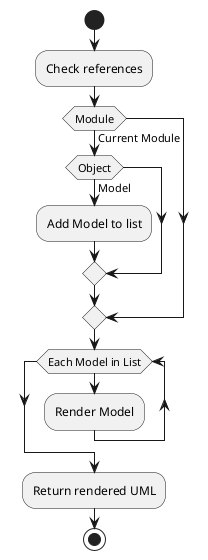 @startuml General Workflow

start
:Check references;
if (Module) then(Current Module)
    if(Object) then (Model)
        :Add Model to list;
    endif
endif
while (Each Model in List)
    :Render Model;
end while
:Return rendered UML;
stop
@enduml
